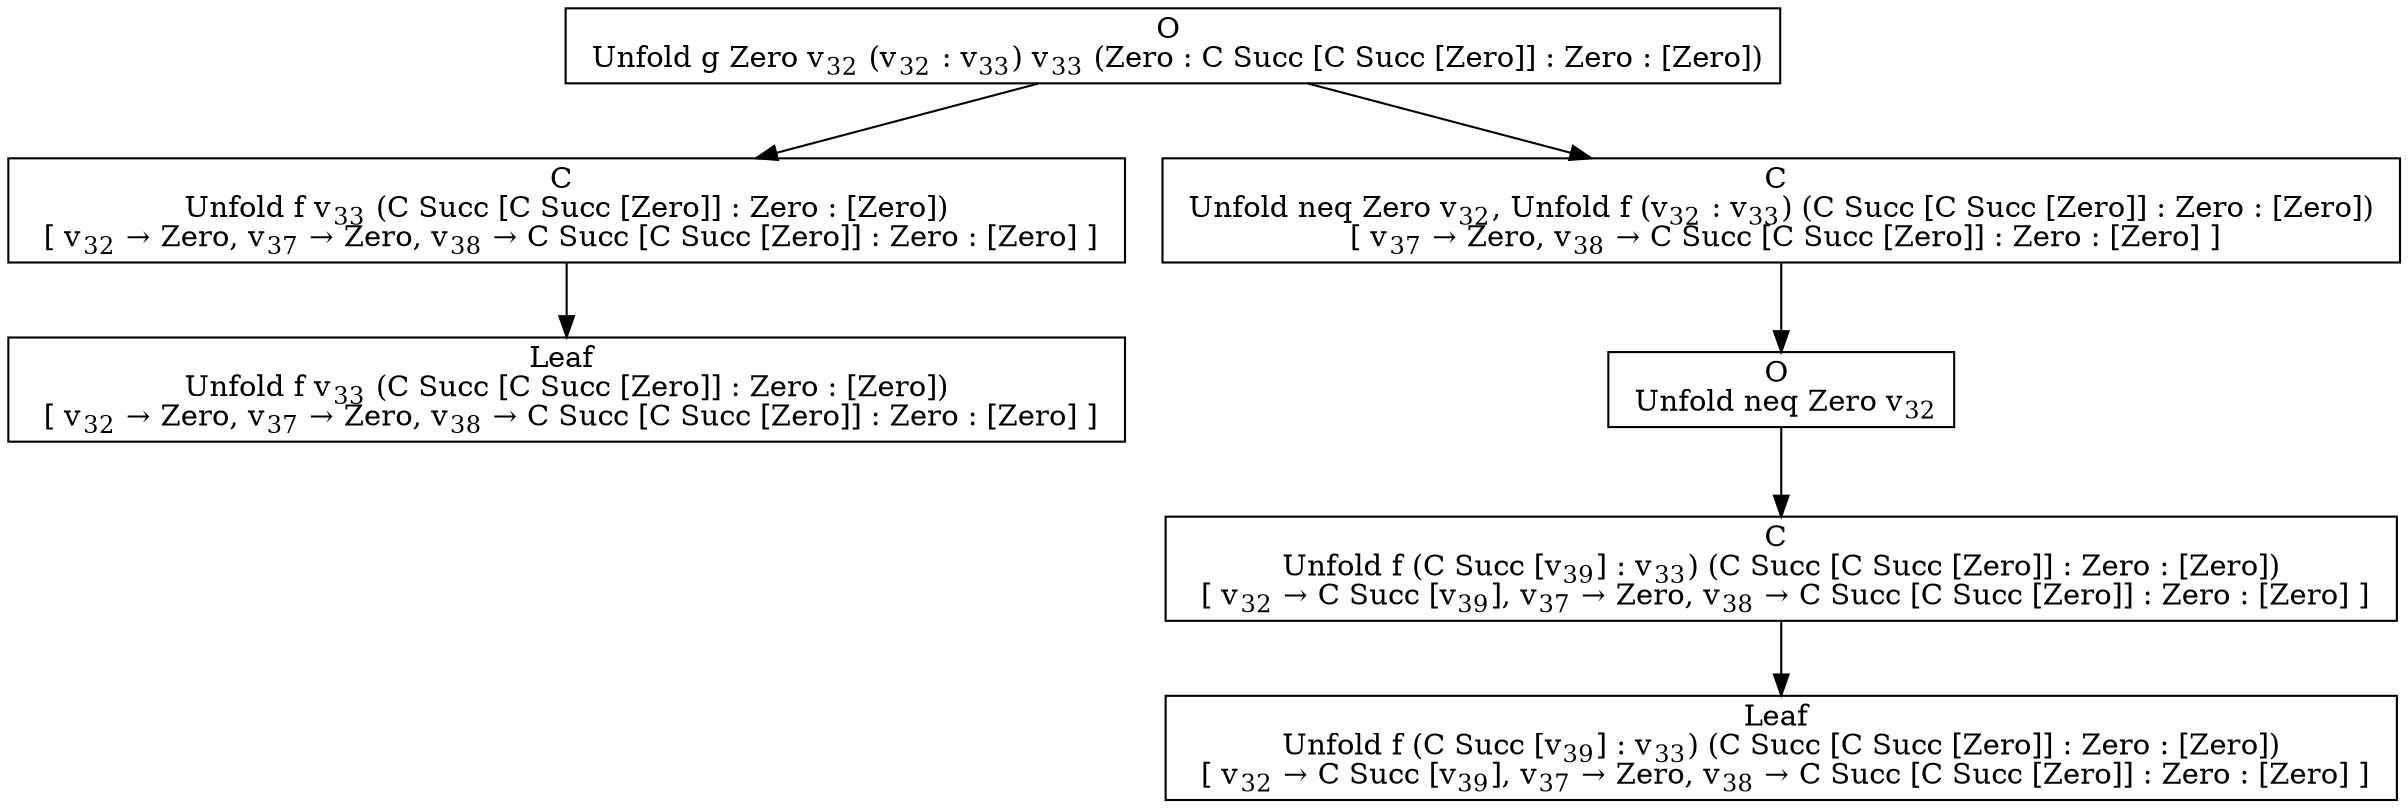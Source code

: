 digraph {
    graph [rankdir=TB
          ,bgcolor=transparent];
    node [shape=box
         ,fillcolor=white
         ,style=filled];
    0 [label=<O <BR/> Unfold g Zero v<SUB>32</SUB> (v<SUB>32</SUB> : v<SUB>33</SUB>) v<SUB>33</SUB> (Zero : C Succ [C Succ [Zero]] : Zero : [Zero])>];
    1 [label=<C <BR/> Unfold f v<SUB>33</SUB> (C Succ [C Succ [Zero]] : Zero : [Zero]) <BR/>  [ v<SUB>32</SUB> &rarr; Zero, v<SUB>37</SUB> &rarr; Zero, v<SUB>38</SUB> &rarr; C Succ [C Succ [Zero]] : Zero : [Zero] ] >];
    2 [label=<C <BR/> Unfold neq Zero v<SUB>32</SUB>, Unfold f (v<SUB>32</SUB> : v<SUB>33</SUB>) (C Succ [C Succ [Zero]] : Zero : [Zero]) <BR/>  [ v<SUB>37</SUB> &rarr; Zero, v<SUB>38</SUB> &rarr; C Succ [C Succ [Zero]] : Zero : [Zero] ] >];
    3 [label=<Leaf <BR/> Unfold f v<SUB>33</SUB> (C Succ [C Succ [Zero]] : Zero : [Zero]) <BR/>  [ v<SUB>32</SUB> &rarr; Zero, v<SUB>37</SUB> &rarr; Zero, v<SUB>38</SUB> &rarr; C Succ [C Succ [Zero]] : Zero : [Zero] ] >];
    4 [label=<O <BR/> Unfold neq Zero v<SUB>32</SUB>>];
    5 [label=<C <BR/> Unfold f (C Succ [v<SUB>39</SUB>] : v<SUB>33</SUB>) (C Succ [C Succ [Zero]] : Zero : [Zero]) <BR/>  [ v<SUB>32</SUB> &rarr; C Succ [v<SUB>39</SUB>], v<SUB>37</SUB> &rarr; Zero, v<SUB>38</SUB> &rarr; C Succ [C Succ [Zero]] : Zero : [Zero] ] >];
    6 [label=<Leaf <BR/> Unfold f (C Succ [v<SUB>39</SUB>] : v<SUB>33</SUB>) (C Succ [C Succ [Zero]] : Zero : [Zero]) <BR/>  [ v<SUB>32</SUB> &rarr; C Succ [v<SUB>39</SUB>], v<SUB>37</SUB> &rarr; Zero, v<SUB>38</SUB> &rarr; C Succ [C Succ [Zero]] : Zero : [Zero] ] >];
    0 -> 1 [label=""];
    0 -> 2 [label=""];
    1 -> 3 [label=""];
    2 -> 4 [label=""];
    4 -> 5 [label=""];
    5 -> 6 [label=""];
}